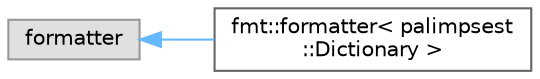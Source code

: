 digraph "Graphical Class Hierarchy"
{
 // LATEX_PDF_SIZE
  bgcolor="transparent";
  edge [fontname=Helvetica,fontsize=10,labelfontname=Helvetica,labelfontsize=10];
  node [fontname=Helvetica,fontsize=10,shape=box,height=0.2,width=0.4];
  rankdir="LR";
  Node0 [label="formatter",height=0.2,width=0.4,color="grey60", fillcolor="#E0E0E0", style="filled",tooltip=" "];
  Node0 -> Node1 [dir="back",color="steelblue1",style="solid"];
  Node1 [label="fmt::formatter\< palimpsest\l::Dictionary \>",height=0.2,width=0.4,color="grey40", fillcolor="white", style="filled",URL="$structfmt_1_1formatter_3_01palimpsest_1_1Dictionary_01_4.html",tooltip="Dictionary formatter."];
}
